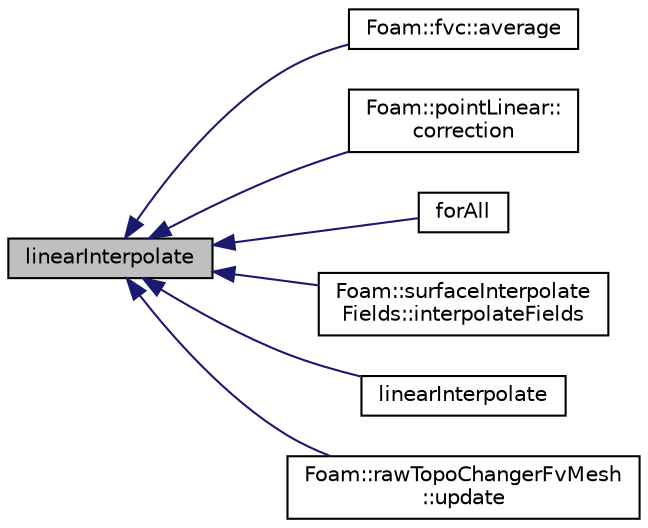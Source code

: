 digraph "linearInterpolate"
{
  bgcolor="transparent";
  edge [fontname="Helvetica",fontsize="10",labelfontname="Helvetica",labelfontsize="10"];
  node [fontname="Helvetica",fontsize="10",shape=record];
  rankdir="LR";
  Node1 [label="linearInterpolate",height=0.2,width=0.4,color="black", fillcolor="grey75", style="filled", fontcolor="black"];
  Node1 -> Node2 [dir="back",color="midnightblue",fontsize="10",style="solid",fontname="Helvetica"];
  Node2 [label="Foam::fvc::average",height=0.2,width=0.4,color="black",URL="$a10759.html#a74a8c43f55008ad5997fd8d2122fee2f",tooltip="Area-weighted average a surfaceField creating a volField. "];
  Node1 -> Node3 [dir="back",color="midnightblue",fontsize="10",style="solid",fontname="Helvetica"];
  Node3 [label="Foam::pointLinear::\lcorrection",height=0.2,width=0.4,color="black",URL="$a01885.html#a71944945191a35be21d9ab3b37c3170c",tooltip="Return the explicit correction to the face-interpolate. "];
  Node1 -> Node4 [dir="back",color="midnightblue",fontsize="10",style="solid",fontname="Helvetica"];
  Node4 [label="forAll",height=0.2,width=0.4,color="black",URL="$a03190.html#a9355a38e2751fb0aed092ab612f7a29f"];
  Node1 -> Node5 [dir="back",color="midnightblue",fontsize="10",style="solid",fontname="Helvetica"];
  Node5 [label="Foam::surfaceInterpolate\lFields::interpolateFields",height=0.2,width=0.4,color="black",URL="$a02479.html#a0e0d2f76c1271bda619f9b1f8b3cb8f7"];
  Node1 -> Node6 [dir="back",color="midnightblue",fontsize="10",style="solid",fontname="Helvetica"];
  Node6 [label="linearInterpolate",height=0.2,width=0.4,color="black",URL="$a10725.html#a70d72a00d5d64ec1c5483e7243332522"];
  Node1 -> Node7 [dir="back",color="midnightblue",fontsize="10",style="solid",fontname="Helvetica"];
  Node7 [label="Foam::rawTopoChangerFvMesh\l::update",height=0.2,width=0.4,color="black",URL="$a02075.html#aa2aac016e2bf7b5bd2b271786c2791aa",tooltip="Update the mesh for both mesh motion and topology change. "];
}

